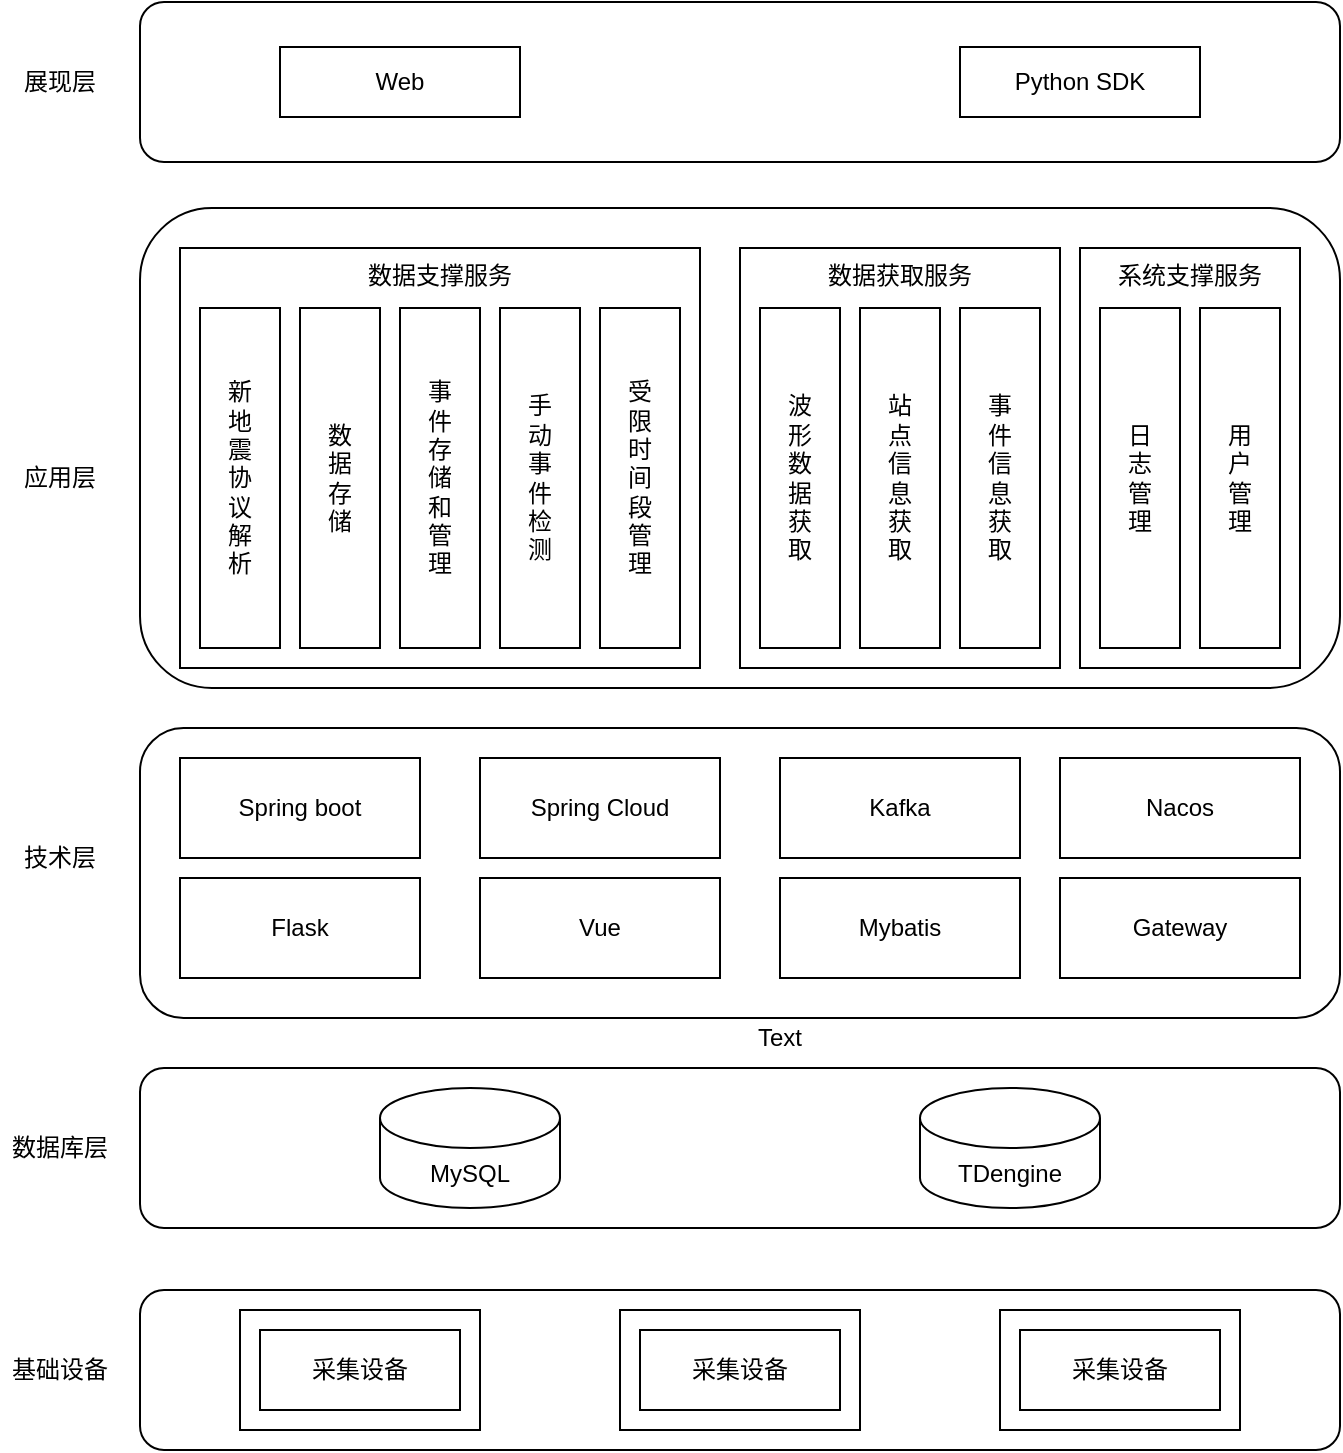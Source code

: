 <mxfile version="22.1.0" type="github">
  <diagram name="第 1 页" id="Z7_LiqJT6VRr32ZiYmep">
    <mxGraphModel dx="1562" dy="845" grid="1" gridSize="10" guides="1" tooltips="1" connect="1" arrows="1" fold="1" page="1" pageScale="1" pageWidth="827" pageHeight="1169" math="0" shadow="0">
      <root>
        <mxCell id="0" />
        <mxCell id="1" parent="0" />
        <mxCell id="Xl0Ga1pmbO1RNWtwwPbQ-1" value="" style="rounded=1;whiteSpace=wrap;html=1;" vertex="1" parent="1">
          <mxGeometry x="90" y="207" width="600" height="80" as="geometry" />
        </mxCell>
        <mxCell id="Xl0Ga1pmbO1RNWtwwPbQ-2" value="Web" style="rounded=0;whiteSpace=wrap;html=1;" vertex="1" parent="1">
          <mxGeometry x="160" y="229.5" width="120" height="35" as="geometry" />
        </mxCell>
        <mxCell id="Xl0Ga1pmbO1RNWtwwPbQ-3" value="Python SDK" style="rounded=0;whiteSpace=wrap;html=1;" vertex="1" parent="1">
          <mxGeometry x="500" y="229.5" width="120" height="35" as="geometry" />
        </mxCell>
        <mxCell id="Xl0Ga1pmbO1RNWtwwPbQ-4" value="" style="rounded=1;whiteSpace=wrap;html=1;" vertex="1" parent="1">
          <mxGeometry x="90" y="310" width="600" height="240" as="geometry" />
        </mxCell>
        <mxCell id="Xl0Ga1pmbO1RNWtwwPbQ-5" value="数据支撑服务" style="rounded=0;whiteSpace=wrap;html=1;verticalAlign=top;" vertex="1" parent="1">
          <mxGeometry x="110" y="330" width="260" height="210" as="geometry" />
        </mxCell>
        <mxCell id="Xl0Ga1pmbO1RNWtwwPbQ-7" value="新&lt;br&gt;地&lt;br&gt;震&lt;br&gt;协&lt;br&gt;议&lt;br&gt;解&lt;br&gt;析" style="rounded=0;whiteSpace=wrap;html=1;" vertex="1" parent="1">
          <mxGeometry x="120" y="360" width="40" height="170" as="geometry" />
        </mxCell>
        <mxCell id="Xl0Ga1pmbO1RNWtwwPbQ-8" value="数&lt;br&gt;据&lt;br&gt;存&lt;br&gt;储" style="rounded=0;whiteSpace=wrap;html=1;" vertex="1" parent="1">
          <mxGeometry x="170" y="360" width="40" height="170" as="geometry" />
        </mxCell>
        <mxCell id="Xl0Ga1pmbO1RNWtwwPbQ-9" value="事&lt;br&gt;件&lt;br&gt;存&lt;br&gt;储&lt;br&gt;和&lt;br&gt;管&lt;br&gt;理" style="rounded=0;whiteSpace=wrap;html=1;" vertex="1" parent="1">
          <mxGeometry x="220" y="360" width="40" height="170" as="geometry" />
        </mxCell>
        <mxCell id="Xl0Ga1pmbO1RNWtwwPbQ-10" value="手&lt;br&gt;动&lt;br&gt;事&lt;br&gt;件&lt;br&gt;检&lt;br&gt;测" style="rounded=0;whiteSpace=wrap;html=1;" vertex="1" parent="1">
          <mxGeometry x="270" y="360" width="40" height="170" as="geometry" />
        </mxCell>
        <mxCell id="Xl0Ga1pmbO1RNWtwwPbQ-11" value="受&lt;br&gt;限&lt;br&gt;时&lt;br&gt;间&lt;br&gt;段&lt;br&gt;管&lt;br&gt;理" style="rounded=0;whiteSpace=wrap;html=1;" vertex="1" parent="1">
          <mxGeometry x="320" y="360" width="40" height="170" as="geometry" />
        </mxCell>
        <mxCell id="Xl0Ga1pmbO1RNWtwwPbQ-12" value="数据获取服务" style="rounded=0;whiteSpace=wrap;html=1;verticalAlign=top;" vertex="1" parent="1">
          <mxGeometry x="390" y="330" width="160" height="210" as="geometry" />
        </mxCell>
        <mxCell id="Xl0Ga1pmbO1RNWtwwPbQ-13" value="波&lt;br&gt;形&lt;br&gt;数&lt;br&gt;据&lt;br&gt;获&lt;br&gt;取" style="rounded=0;whiteSpace=wrap;html=1;" vertex="1" parent="1">
          <mxGeometry x="400" y="360" width="40" height="170" as="geometry" />
        </mxCell>
        <mxCell id="Xl0Ga1pmbO1RNWtwwPbQ-14" value="站&lt;br&gt;点&lt;br&gt;信&lt;br&gt;息&lt;br&gt;获&lt;br&gt;取" style="rounded=0;whiteSpace=wrap;html=1;" vertex="1" parent="1">
          <mxGeometry x="450" y="360" width="40" height="170" as="geometry" />
        </mxCell>
        <mxCell id="Xl0Ga1pmbO1RNWtwwPbQ-15" value="事&lt;br&gt;件&lt;br&gt;信&lt;br&gt;息&lt;br&gt;获&lt;br&gt;取" style="rounded=0;whiteSpace=wrap;html=1;" vertex="1" parent="1">
          <mxGeometry x="500" y="360" width="40" height="170" as="geometry" />
        </mxCell>
        <mxCell id="Xl0Ga1pmbO1RNWtwwPbQ-18" value="系统支撑服务" style="rounded=0;whiteSpace=wrap;html=1;verticalAlign=top;" vertex="1" parent="1">
          <mxGeometry x="560" y="330" width="110" height="210" as="geometry" />
        </mxCell>
        <mxCell id="Xl0Ga1pmbO1RNWtwwPbQ-19" value="日&lt;br&gt;志&lt;br&gt;管&lt;br&gt;理" style="rounded=0;whiteSpace=wrap;html=1;" vertex="1" parent="1">
          <mxGeometry x="570" y="360" width="40" height="170" as="geometry" />
        </mxCell>
        <mxCell id="Xl0Ga1pmbO1RNWtwwPbQ-20" value="用&lt;br&gt;户&lt;br&gt;管&lt;br&gt;理" style="rounded=0;whiteSpace=wrap;html=1;" vertex="1" parent="1">
          <mxGeometry x="620" y="360" width="40" height="170" as="geometry" />
        </mxCell>
        <mxCell id="Xl0Ga1pmbO1RNWtwwPbQ-22" value="" style="rounded=1;whiteSpace=wrap;html=1;" vertex="1" parent="1">
          <mxGeometry x="90" y="570" width="600" height="145" as="geometry" />
        </mxCell>
        <mxCell id="Xl0Ga1pmbO1RNWtwwPbQ-24" value="Spring boot" style="rounded=0;whiteSpace=wrap;html=1;" vertex="1" parent="1">
          <mxGeometry x="110" y="585" width="120" height="50" as="geometry" />
        </mxCell>
        <mxCell id="Xl0Ga1pmbO1RNWtwwPbQ-25" value="Spring Cloud" style="rounded=0;whiteSpace=wrap;html=1;" vertex="1" parent="1">
          <mxGeometry x="260" y="585" width="120" height="50" as="geometry" />
        </mxCell>
        <mxCell id="Xl0Ga1pmbO1RNWtwwPbQ-26" value="Kafka" style="rounded=0;whiteSpace=wrap;html=1;" vertex="1" parent="1">
          <mxGeometry x="410" y="585" width="120" height="50" as="geometry" />
        </mxCell>
        <mxCell id="Xl0Ga1pmbO1RNWtwwPbQ-27" value="Nacos" style="rounded=0;whiteSpace=wrap;html=1;" vertex="1" parent="1">
          <mxGeometry x="550" y="585" width="120" height="50" as="geometry" />
        </mxCell>
        <mxCell id="Xl0Ga1pmbO1RNWtwwPbQ-30" value="Flask" style="rounded=0;whiteSpace=wrap;html=1;" vertex="1" parent="1">
          <mxGeometry x="110" y="645" width="120" height="50" as="geometry" />
        </mxCell>
        <mxCell id="Xl0Ga1pmbO1RNWtwwPbQ-31" value="Vue" style="rounded=0;whiteSpace=wrap;html=1;" vertex="1" parent="1">
          <mxGeometry x="260" y="645" width="120" height="50" as="geometry" />
        </mxCell>
        <mxCell id="Xl0Ga1pmbO1RNWtwwPbQ-32" value="Mybatis" style="rounded=0;whiteSpace=wrap;html=1;" vertex="1" parent="1">
          <mxGeometry x="410" y="645" width="120" height="50" as="geometry" />
        </mxCell>
        <mxCell id="Xl0Ga1pmbO1RNWtwwPbQ-33" value="Gateway" style="rounded=0;whiteSpace=wrap;html=1;" vertex="1" parent="1">
          <mxGeometry x="550" y="645" width="120" height="50" as="geometry" />
        </mxCell>
        <mxCell id="Xl0Ga1pmbO1RNWtwwPbQ-34" value="" style="rounded=1;whiteSpace=wrap;html=1;" vertex="1" parent="1">
          <mxGeometry x="90" y="740" width="600" height="80" as="geometry" />
        </mxCell>
        <mxCell id="Xl0Ga1pmbO1RNWtwwPbQ-37" value="MySQL" style="shape=cylinder3;whiteSpace=wrap;html=1;boundedLbl=1;backgroundOutline=1;size=15;" vertex="1" parent="1">
          <mxGeometry x="210" y="750" width="90" height="60" as="geometry" />
        </mxCell>
        <mxCell id="Xl0Ga1pmbO1RNWtwwPbQ-38" value="TDengine" style="shape=cylinder3;whiteSpace=wrap;html=1;boundedLbl=1;backgroundOutline=1;size=15;" vertex="1" parent="1">
          <mxGeometry x="480" y="750" width="90" height="60" as="geometry" />
        </mxCell>
        <mxCell id="Xl0Ga1pmbO1RNWtwwPbQ-39" value="" style="rounded=1;whiteSpace=wrap;html=1;" vertex="1" parent="1">
          <mxGeometry x="90" y="851" width="600" height="80" as="geometry" />
        </mxCell>
        <mxCell id="Xl0Ga1pmbO1RNWtwwPbQ-42" value="" style="rounded=0;whiteSpace=wrap;html=1;" vertex="1" parent="1">
          <mxGeometry x="140" y="861" width="120" height="60" as="geometry" />
        </mxCell>
        <mxCell id="Xl0Ga1pmbO1RNWtwwPbQ-43" value="采集设备" style="rounded=0;whiteSpace=wrap;html=1;" vertex="1" parent="1">
          <mxGeometry x="150" y="871" width="100" height="40" as="geometry" />
        </mxCell>
        <mxCell id="Xl0Ga1pmbO1RNWtwwPbQ-44" value="" style="rounded=0;whiteSpace=wrap;html=1;" vertex="1" parent="1">
          <mxGeometry x="330" y="861" width="120" height="60" as="geometry" />
        </mxCell>
        <mxCell id="Xl0Ga1pmbO1RNWtwwPbQ-45" value="采集设备" style="rounded=0;whiteSpace=wrap;html=1;" vertex="1" parent="1">
          <mxGeometry x="340" y="871" width="100" height="40" as="geometry" />
        </mxCell>
        <mxCell id="Xl0Ga1pmbO1RNWtwwPbQ-46" value="" style="rounded=0;whiteSpace=wrap;html=1;" vertex="1" parent="1">
          <mxGeometry x="520" y="861" width="120" height="60" as="geometry" />
        </mxCell>
        <mxCell id="Xl0Ga1pmbO1RNWtwwPbQ-47" value="采集设备" style="rounded=0;whiteSpace=wrap;html=1;" vertex="1" parent="1">
          <mxGeometry x="530" y="871" width="100" height="40" as="geometry" />
        </mxCell>
        <mxCell id="Xl0Ga1pmbO1RNWtwwPbQ-49" value="Text" style="text;html=1;strokeColor=none;fillColor=none;align=center;verticalAlign=middle;whiteSpace=wrap;rounded=0;" vertex="1" parent="1">
          <mxGeometry x="380" y="710" width="60" height="30" as="geometry" />
        </mxCell>
        <mxCell id="Xl0Ga1pmbO1RNWtwwPbQ-51" value="展现层" style="text;html=1;strokeColor=none;fillColor=none;align=center;verticalAlign=middle;whiteSpace=wrap;rounded=0;" vertex="1" parent="1">
          <mxGeometry x="20" y="232" width="60" height="30" as="geometry" />
        </mxCell>
        <mxCell id="Xl0Ga1pmbO1RNWtwwPbQ-52" value="应用层" style="text;html=1;strokeColor=none;fillColor=none;align=center;verticalAlign=middle;whiteSpace=wrap;rounded=0;" vertex="1" parent="1">
          <mxGeometry x="20" y="430" width="60" height="30" as="geometry" />
        </mxCell>
        <mxCell id="Xl0Ga1pmbO1RNWtwwPbQ-53" value="技术层" style="text;html=1;strokeColor=none;fillColor=none;align=center;verticalAlign=middle;whiteSpace=wrap;rounded=0;" vertex="1" parent="1">
          <mxGeometry x="20" y="620" width="60" height="30" as="geometry" />
        </mxCell>
        <mxCell id="Xl0Ga1pmbO1RNWtwwPbQ-54" value="数据库层" style="text;html=1;strokeColor=none;fillColor=none;align=center;verticalAlign=middle;whiteSpace=wrap;rounded=0;" vertex="1" parent="1">
          <mxGeometry x="20" y="765" width="60" height="30" as="geometry" />
        </mxCell>
        <mxCell id="Xl0Ga1pmbO1RNWtwwPbQ-55" value="基础设备" style="text;html=1;strokeColor=none;fillColor=none;align=center;verticalAlign=middle;whiteSpace=wrap;rounded=0;" vertex="1" parent="1">
          <mxGeometry x="20" y="876" width="60" height="30" as="geometry" />
        </mxCell>
      </root>
    </mxGraphModel>
  </diagram>
</mxfile>
